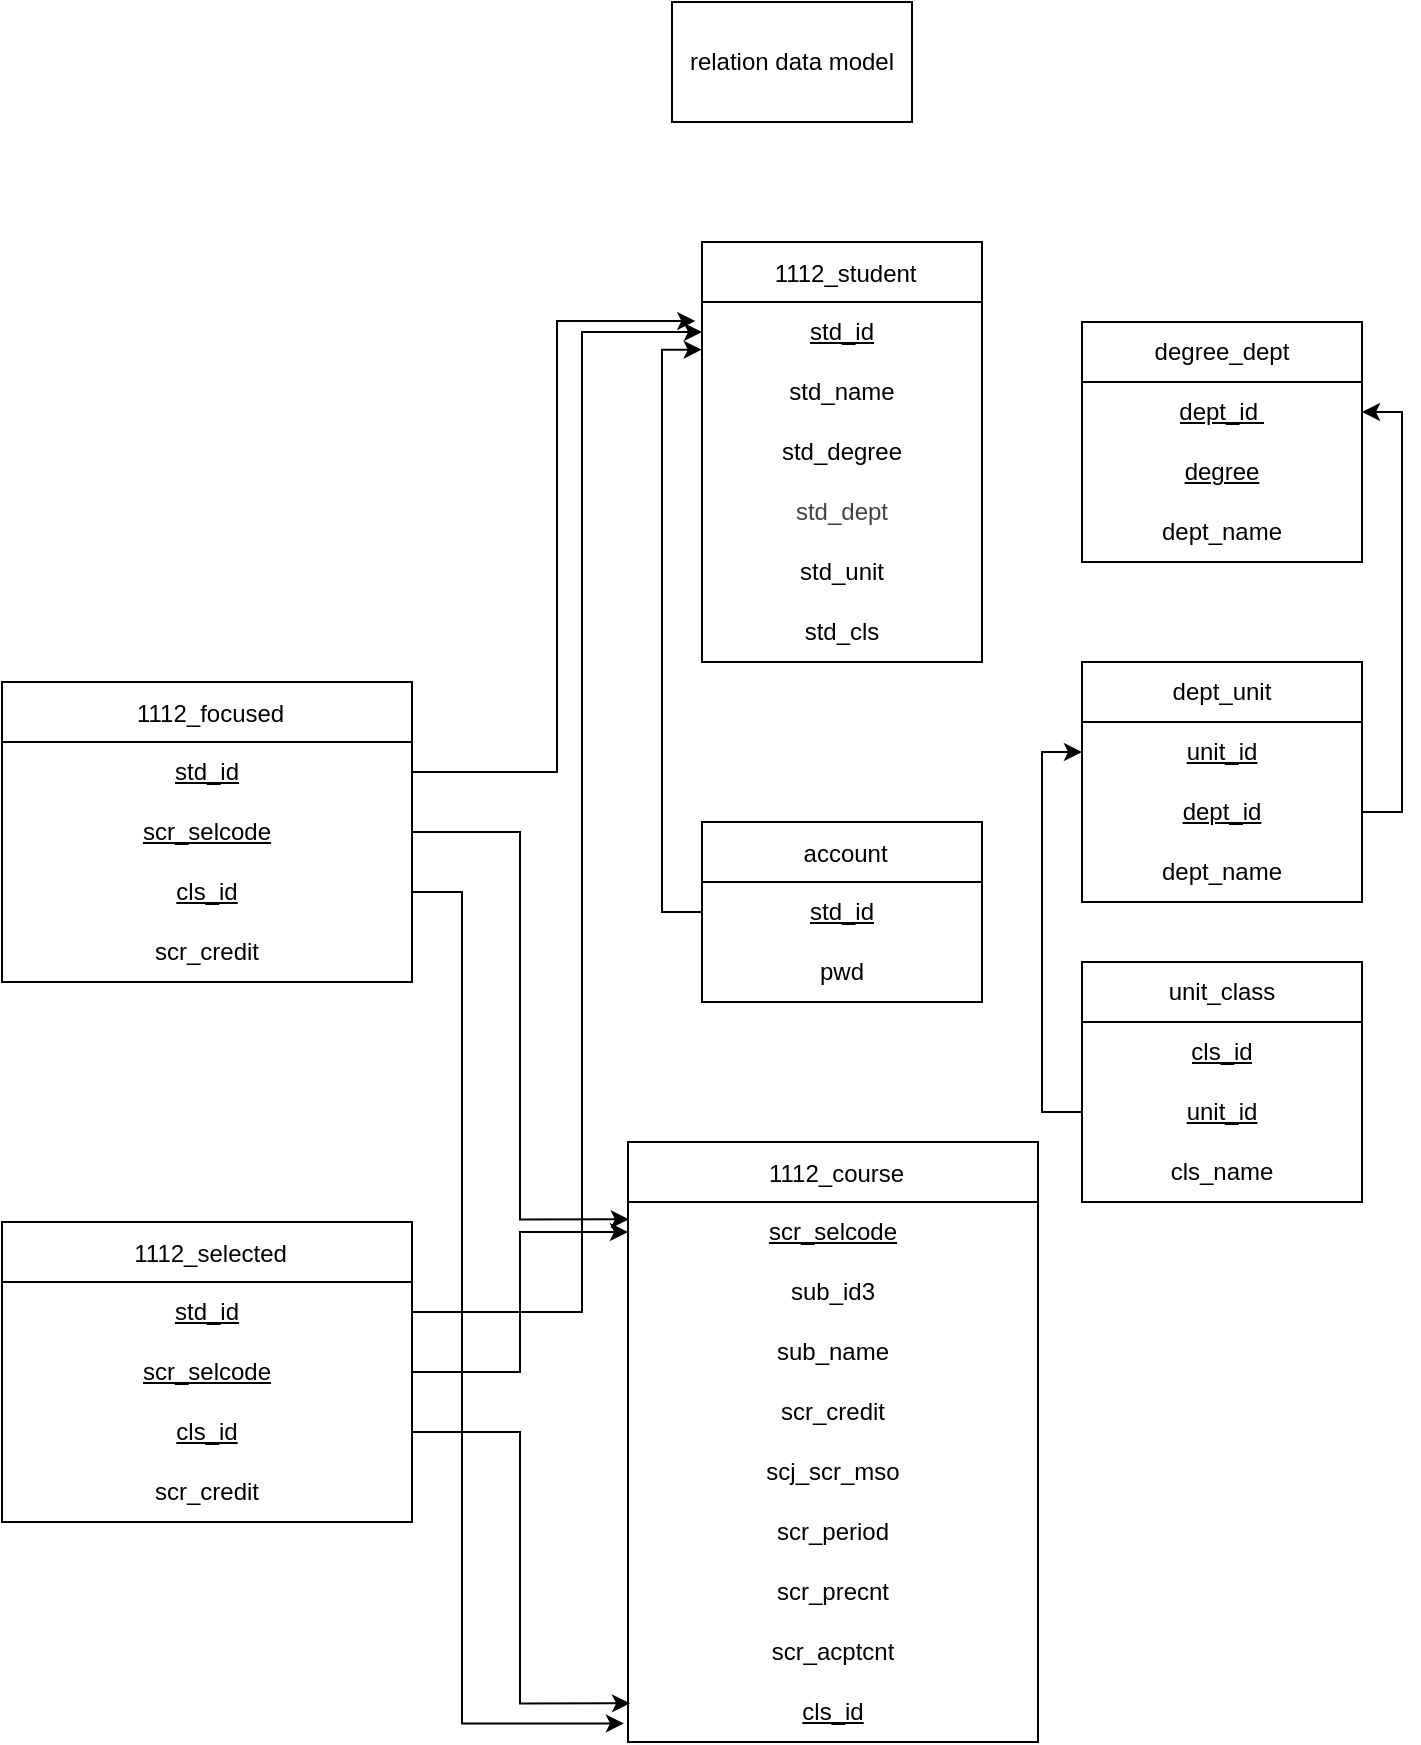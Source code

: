 <mxfile version="21.2.9" type="github">
  <diagram id="R2lEEEUBdFMjLlhIrx00" name="Page-1">
    <mxGraphModel dx="1434" dy="796" grid="1" gridSize="10" guides="1" tooltips="1" connect="1" arrows="1" fold="1" page="1" pageScale="1" pageWidth="850" pageHeight="1100" math="0" shadow="0" extFonts="Permanent Marker^https://fonts.googleapis.com/css?family=Permanent+Marker">
      <root>
        <mxCell id="0" />
        <mxCell id="1" parent="0" />
        <mxCell id="9Po20fLorlNMkVHCjSZu-1" value="relation data model" style="rounded=0;whiteSpace=wrap;html=1;fontFamily=Helvetica;fontSize=12;" parent="1" vertex="1">
          <mxGeometry x="365" y="30" width="120" height="60" as="geometry" />
        </mxCell>
        <mxCell id="DoPBmux0CIwZgxmos5zw-1" value="&lt;a style=&quot;box-sizing: border-box; color: rgb(0, 0, 0); text-decoration-line: none; padding-left: 0.3em; line-height: 1.5em; height: 1.5em; position: relative; z-index: 100; vertical-align: sub; font-size: 12px; text-align: left;&quot; title=&quot;瀏覽&quot; href=&quot;http://localhost/phpmyadmin/index.php?route=/sql&amp;amp;pos=0&amp;amp;db=fcu&amp;amp;table=1112_course&quot; class=&quot;hover_show_full&quot;&gt;1112_course&lt;/a&gt;" style="swimlane;fontStyle=0;childLayout=stackLayout;horizontal=1;startSize=30;horizontalStack=0;resizeParent=1;resizeParentMax=0;resizeLast=0;collapsible=1;marginBottom=0;whiteSpace=wrap;html=1;fontFamily=Helvetica;fontSize=12;" parent="1" vertex="1">
          <mxGeometry x="343" y="600" width="205" height="300" as="geometry" />
        </mxCell>
        <mxCell id="DoPBmux0CIwZgxmos5zw-2" value="scr_selcode" style="text;strokeColor=none;fillColor=none;align=center;verticalAlign=middle;spacingLeft=4;spacingRight=4;overflow=hidden;points=[[0,0.5],[1,0.5]];portConstraint=eastwest;rotatable=0;whiteSpace=wrap;html=1;fontStyle=4;fontFamily=Helvetica;fontSize=12;" parent="DoPBmux0CIwZgxmos5zw-1" vertex="1">
          <mxGeometry y="30" width="205" height="30" as="geometry" />
        </mxCell>
        <mxCell id="DoPBmux0CIwZgxmos5zw-3" value="sub_id3" style="text;strokeColor=none;fillColor=none;align=center;verticalAlign=middle;spacingLeft=4;spacingRight=4;overflow=hidden;points=[[0,0.5],[1,0.5]];portConstraint=eastwest;rotatable=0;whiteSpace=wrap;html=1;fontFamily=Helvetica;fontSize=12;" parent="DoPBmux0CIwZgxmos5zw-1" vertex="1">
          <mxGeometry y="60" width="205" height="30" as="geometry" />
        </mxCell>
        <mxCell id="DoPBmux0CIwZgxmos5zw-4" value="sub_name" style="text;strokeColor=none;fillColor=none;align=center;verticalAlign=middle;spacingLeft=4;spacingRight=4;overflow=hidden;points=[[0,0.5],[1,0.5]];portConstraint=eastwest;rotatable=0;whiteSpace=wrap;html=1;fontFamily=Helvetica;fontSize=12;" parent="DoPBmux0CIwZgxmos5zw-1" vertex="1">
          <mxGeometry y="90" width="205" height="30" as="geometry" />
        </mxCell>
        <mxCell id="DoPBmux0CIwZgxmos5zw-5" value="scr_credit" style="text;strokeColor=none;fillColor=none;align=center;verticalAlign=middle;spacingLeft=4;spacingRight=4;overflow=hidden;points=[[0,0.5],[1,0.5]];portConstraint=eastwest;rotatable=0;whiteSpace=wrap;html=1;fontFamily=Helvetica;fontSize=12;" parent="DoPBmux0CIwZgxmos5zw-1" vertex="1">
          <mxGeometry y="120" width="205" height="30" as="geometry" />
        </mxCell>
        <mxCell id="DoPBmux0CIwZgxmos5zw-6" value="scj_scr_mso" style="text;strokeColor=none;fillColor=none;align=center;verticalAlign=middle;spacingLeft=4;spacingRight=4;overflow=hidden;points=[[0,0.5],[1,0.5]];portConstraint=eastwest;rotatable=0;whiteSpace=wrap;html=1;fontFamily=Helvetica;fontSize=12;" parent="DoPBmux0CIwZgxmos5zw-1" vertex="1">
          <mxGeometry y="150" width="205" height="30" as="geometry" />
        </mxCell>
        <mxCell id="DoPBmux0CIwZgxmos5zw-7" value="&lt;div style=&quot;line-height: 19px; font-size: 12px;&quot;&gt;&lt;font style=&quot;font-size: 12px;&quot;&gt;scr_period&lt;/font&gt;&lt;br style=&quot;font-size: 12px;&quot;&gt;&lt;/div&gt;" style="text;strokeColor=none;fillColor=none;align=center;verticalAlign=middle;spacingLeft=4;spacingRight=4;overflow=hidden;points=[[0,0.5],[1,0.5]];portConstraint=eastwest;rotatable=0;html=1;whiteSpace=wrap;labelBackgroundColor=none;fontColor=default;fontFamily=Helvetica;fontSize=12;" parent="DoPBmux0CIwZgxmos5zw-1" vertex="1">
          <mxGeometry y="180" width="205" height="30" as="geometry" />
        </mxCell>
        <mxCell id="DoPBmux0CIwZgxmos5zw-8" value="&lt;div style=&quot;line-height: 19px; font-size: 12px;&quot;&gt;&lt;font style=&quot;font-size: 12px;&quot;&gt;scr_precnt&lt;/font&gt;&lt;br style=&quot;font-size: 12px;&quot;&gt;&lt;/div&gt;" style="text;strokeColor=none;fillColor=none;align=center;verticalAlign=middle;spacingLeft=4;spacingRight=4;overflow=hidden;points=[[0,0.5],[1,0.5]];portConstraint=eastwest;rotatable=0;html=1;whiteSpace=wrap;labelBackgroundColor=none;fontColor=default;fontFamily=Helvetica;fontSize=12;" parent="DoPBmux0CIwZgxmos5zw-1" vertex="1">
          <mxGeometry y="210" width="205" height="30" as="geometry" />
        </mxCell>
        <mxCell id="DoPBmux0CIwZgxmos5zw-9" value="&lt;div style=&quot;line-height: 19px; font-size: 12px;&quot;&gt;&lt;font style=&quot;font-size: 12px;&quot;&gt;scr_acptcnt&lt;/font&gt;&lt;br style=&quot;font-size: 12px;&quot;&gt;&lt;/div&gt;" style="text;strokeColor=none;fillColor=none;align=center;verticalAlign=middle;spacingLeft=4;spacingRight=4;overflow=hidden;points=[[0,0.5],[1,0.5]];portConstraint=eastwest;rotatable=0;html=1;whiteSpace=wrap;labelBackgroundColor=none;fontColor=default;fontFamily=Helvetica;fontSize=12;" parent="DoPBmux0CIwZgxmos5zw-1" vertex="1">
          <mxGeometry y="240" width="205" height="30" as="geometry" />
        </mxCell>
        <mxCell id="DoPBmux0CIwZgxmos5zw-10" value="&lt;div style=&quot;line-height: 19px; font-size: 12px;&quot;&gt;&lt;font style=&quot;font-size: 12px;&quot;&gt;cls_id&lt;/font&gt;&lt;br style=&quot;font-size: 12px;&quot;&gt;&lt;/div&gt;" style="text;strokeColor=none;fillColor=none;align=center;verticalAlign=middle;spacingLeft=4;spacingRight=4;overflow=hidden;points=[[0,0.5],[1,0.5]];portConstraint=eastwest;rotatable=0;html=1;whiteSpace=wrap;labelBackgroundColor=none;fontColor=default;fontFamily=Helvetica;fontStyle=4;fontSize=12;" parent="DoPBmux0CIwZgxmos5zw-1" vertex="1">
          <mxGeometry y="270" width="205" height="30" as="geometry" />
        </mxCell>
        <mxCell id="DoPBmux0CIwZgxmos5zw-11" value="&lt;a style=&quot;box-sizing: border-box; color: rgb(0, 0, 0); text-decoration-line: none; padding-left: 0.3em; line-height: 1.5em; height: 1.5em; position: relative; z-index: 100; vertical-align: sub; font-size: 12px; text-align: left;&quot; title=&quot;瀏覽&quot; href=&quot;http://localhost/phpmyadmin/index.php?route=/sql&amp;amp;pos=0&amp;amp;db=fcu&amp;amp;table=1112_student&quot; class=&quot;hover_show_full&quot;&gt;1112_student&lt;/a&gt;" style="swimlane;fontStyle=0;childLayout=stackLayout;horizontal=1;startSize=30;horizontalStack=0;resizeParent=1;resizeParentMax=0;resizeLast=0;collapsible=1;marginBottom=0;whiteSpace=wrap;html=1;fontFamily=Helvetica;fontSize=12;" parent="1" vertex="1">
          <mxGeometry x="380" y="150" width="140" height="210" as="geometry" />
        </mxCell>
        <mxCell id="DoPBmux0CIwZgxmos5zw-12" value="std_id" style="text;strokeColor=none;fillColor=none;align=center;verticalAlign=middle;spacingLeft=4;spacingRight=4;overflow=hidden;points=[[0,0.5],[1,0.5]];portConstraint=eastwest;rotatable=0;whiteSpace=wrap;html=1;fontStyle=4;fontFamily=Helvetica;fontSize=12;" parent="DoPBmux0CIwZgxmos5zw-11" vertex="1">
          <mxGeometry y="30" width="140" height="30" as="geometry" />
        </mxCell>
        <mxCell id="DoPBmux0CIwZgxmos5zw-13" value="std_name" style="text;strokeColor=none;fillColor=none;align=center;verticalAlign=middle;spacingLeft=4;spacingRight=4;overflow=hidden;points=[[0,0.5],[1,0.5]];portConstraint=eastwest;rotatable=0;whiteSpace=wrap;html=1;fontFamily=Helvetica;fontSize=12;" parent="DoPBmux0CIwZgxmos5zw-11" vertex="1">
          <mxGeometry y="60" width="140" height="30" as="geometry" />
        </mxCell>
        <mxCell id="DoPBmux0CIwZgxmos5zw-14" value="&lt;div style=&quot;line-height: 19px; font-size: 12px;&quot;&gt;&lt;font style=&quot;font-size: 12px;&quot;&gt;std_degree&lt;/font&gt;&lt;br style=&quot;font-size: 12px;&quot;&gt;&lt;/div&gt;" style="text;strokeColor=none;fillColor=none;align=center;verticalAlign=middle;spacingLeft=4;spacingRight=4;overflow=hidden;points=[[0,0.5],[1,0.5]];portConstraint=eastwest;rotatable=0;whiteSpace=wrap;html=1;labelBackgroundColor=none;fontColor=default;fontFamily=Helvetica;fontSize=12;" parent="DoPBmux0CIwZgxmos5zw-11" vertex="1">
          <mxGeometry y="90" width="140" height="30" as="geometry" />
        </mxCell>
        <mxCell id="DoPBmux0CIwZgxmos5zw-15" value="&lt;div style=&quot;text-align: left; font-size: 12px;&quot;&gt;&lt;font color=&quot;#444444&quot; style=&quot;font-size: 12px;&quot;&gt;&lt;span style=&quot;font-size: 12px; background-color: rgb(255, 255, 255);&quot;&gt;std_dept&lt;/span&gt;&lt;/font&gt;&lt;/div&gt;" style="text;strokeColor=none;fillColor=none;align=center;verticalAlign=middle;spacingLeft=4;spacingRight=4;overflow=hidden;points=[[0,0.5],[1,0.5]];portConstraint=eastwest;rotatable=0;whiteSpace=wrap;html=1;labelBackgroundColor=none;fontColor=default;fontFamily=Helvetica;fontSize=12;" parent="DoPBmux0CIwZgxmos5zw-11" vertex="1">
          <mxGeometry y="120" width="140" height="30" as="geometry" />
        </mxCell>
        <mxCell id="DoPBmux0CIwZgxmos5zw-16" value="&lt;div style=&quot;line-height: 19px; font-size: 12px;&quot;&gt;&lt;font style=&quot;font-size: 12px;&quot;&gt;std_unit&lt;/font&gt;&lt;br style=&quot;font-size: 12px;&quot;&gt;&lt;/div&gt;" style="text;strokeColor=none;fillColor=none;align=center;verticalAlign=middle;spacingLeft=4;spacingRight=4;overflow=hidden;points=[[0,0.5],[1,0.5]];portConstraint=eastwest;rotatable=0;whiteSpace=wrap;html=1;labelBackgroundColor=none;fontColor=default;fontFamily=Helvetica;fontSize=12;" parent="DoPBmux0CIwZgxmos5zw-11" vertex="1">
          <mxGeometry y="150" width="140" height="30" as="geometry" />
        </mxCell>
        <mxCell id="DoPBmux0CIwZgxmos5zw-17" value="&lt;div style=&quot;font-size: 12px; line-height: 19px;&quot;&gt;std_cls&lt;br style=&quot;font-size: 12px;&quot;&gt;&lt;/div&gt;" style="text;strokeColor=none;fillColor=none;align=center;verticalAlign=middle;spacingLeft=4;spacingRight=4;overflow=hidden;points=[[0,0.5],[1,0.5]];portConstraint=eastwest;rotatable=0;whiteSpace=wrap;html=1;labelBackgroundColor=none;fontColor=default;fontFamily=Helvetica;fontSize=12;" parent="DoPBmux0CIwZgxmos5zw-11" vertex="1">
          <mxGeometry y="180" width="140" height="30" as="geometry" />
        </mxCell>
        <mxCell id="LBkN5Mo3SRbAXKBchs6B-1" value="&lt;a style=&quot;box-sizing: border-box; color: rgb(0, 0, 0); text-decoration-line: none; padding-left: 0.3em; line-height: 1.5em; height: 1.5em; position: relative; z-index: 100; vertical-align: sub; font-size: 12px; text-align: left;&quot; title=&quot;瀏覽&quot; href=&quot;http://localhost/phpmyadmin/index.php?route=/sql&amp;amp;pos=0&amp;amp;db=fcu&amp;amp;table=1112_focused&quot; class=&quot;hover_show_full&quot;&gt;1112_focused&lt;/a&gt;" style="swimlane;fontStyle=0;childLayout=stackLayout;horizontal=1;startSize=30;horizontalStack=0;resizeParent=1;resizeParentMax=0;resizeLast=0;collapsible=1;marginBottom=0;whiteSpace=wrap;html=1;fontFamily=Helvetica;fontSize=12;" parent="1" vertex="1">
          <mxGeometry x="30" y="370" width="205" height="150" as="geometry" />
        </mxCell>
        <mxCell id="LBkN5Mo3SRbAXKBchs6B-2" value="std_id" style="text;strokeColor=none;fillColor=none;align=center;verticalAlign=middle;spacingLeft=4;spacingRight=4;overflow=hidden;points=[[0,0.5],[1,0.5]];portConstraint=eastwest;rotatable=0;whiteSpace=wrap;html=1;fontStyle=4;fontFamily=Helvetica;fontSize=12;" parent="LBkN5Mo3SRbAXKBchs6B-1" vertex="1">
          <mxGeometry y="30" width="205" height="30" as="geometry" />
        </mxCell>
        <mxCell id="LBkN5Mo3SRbAXKBchs6B-3" value="scr_selcode" style="text;strokeColor=none;fillColor=none;align=center;verticalAlign=middle;spacingLeft=4;spacingRight=4;overflow=hidden;points=[[0,0.5],[1,0.5]];portConstraint=eastwest;rotatable=0;whiteSpace=wrap;html=1;fontStyle=4;fontFamily=Helvetica;fontSize=12;" parent="LBkN5Mo3SRbAXKBchs6B-1" vertex="1">
          <mxGeometry y="60" width="205" height="30" as="geometry" />
        </mxCell>
        <mxCell id="LBkN5Mo3SRbAXKBchs6B-4" value="cls_id" style="text;strokeColor=none;fillColor=none;align=center;verticalAlign=middle;spacingLeft=4;spacingRight=4;overflow=hidden;points=[[0,0.5],[1,0.5]];portConstraint=eastwest;rotatable=0;whiteSpace=wrap;html=1;fontStyle=4;fontFamily=Helvetica;fontSize=12;" parent="LBkN5Mo3SRbAXKBchs6B-1" vertex="1">
          <mxGeometry y="90" width="205" height="30" as="geometry" />
        </mxCell>
        <mxCell id="LBkN5Mo3SRbAXKBchs6B-5" value="scr_credit" style="text;strokeColor=none;fillColor=none;align=center;verticalAlign=middle;spacingLeft=4;spacingRight=4;overflow=hidden;points=[[0,0.5],[1,0.5]];portConstraint=eastwest;rotatable=0;whiteSpace=wrap;html=1;fontFamily=Helvetica;fontSize=12;" parent="LBkN5Mo3SRbAXKBchs6B-1" vertex="1">
          <mxGeometry y="120" width="205" height="30" as="geometry" />
        </mxCell>
        <mxCell id="LBkN5Mo3SRbAXKBchs6B-11" value="&lt;a style=&quot;box-sizing: border-box; color: rgb(0, 0, 0); text-decoration-line: none; padding-left: 0.3em; line-height: 1.5em; height: 1.5em; position: relative; z-index: 100; vertical-align: sub; font-size: 12px; text-align: left;&quot; title=&quot;瀏覽&quot; href=&quot;http://localhost/phpmyadmin/index.php?route=/sql&amp;amp;pos=0&amp;amp;db=fcu&amp;amp;table=1112_selected&quot; class=&quot;hover_show_full&quot;&gt;1112_selected&lt;/a&gt;" style="swimlane;fontStyle=0;childLayout=stackLayout;horizontal=1;startSize=30;horizontalStack=0;resizeParent=1;resizeParentMax=0;resizeLast=0;collapsible=1;marginBottom=0;whiteSpace=wrap;html=1;fontFamily=Helvetica;fontSize=12;" parent="1" vertex="1">
          <mxGeometry x="30" y="640" width="205" height="150" as="geometry" />
        </mxCell>
        <mxCell id="LBkN5Mo3SRbAXKBchs6B-12" value="std_id" style="text;strokeColor=none;fillColor=none;align=center;verticalAlign=middle;spacingLeft=4;spacingRight=4;overflow=hidden;points=[[0,0.5],[1,0.5]];portConstraint=eastwest;rotatable=0;whiteSpace=wrap;html=1;fontStyle=4;fontFamily=Helvetica;fontSize=12;" parent="LBkN5Mo3SRbAXKBchs6B-11" vertex="1">
          <mxGeometry y="30" width="205" height="30" as="geometry" />
        </mxCell>
        <mxCell id="LBkN5Mo3SRbAXKBchs6B-13" value="scr_selcode" style="text;strokeColor=none;fillColor=none;align=center;verticalAlign=middle;spacingLeft=4;spacingRight=4;overflow=hidden;points=[[0,0.5],[1,0.5]];portConstraint=eastwest;rotatable=0;whiteSpace=wrap;html=1;fontStyle=4;fontFamily=Helvetica;fontSize=12;" parent="LBkN5Mo3SRbAXKBchs6B-11" vertex="1">
          <mxGeometry y="60" width="205" height="30" as="geometry" />
        </mxCell>
        <mxCell id="LBkN5Mo3SRbAXKBchs6B-14" value="cls_id" style="text;strokeColor=none;fillColor=none;align=center;verticalAlign=middle;spacingLeft=4;spacingRight=4;overflow=hidden;points=[[0,0.5],[1,0.5]];portConstraint=eastwest;rotatable=0;whiteSpace=wrap;html=1;fontStyle=4;fontFamily=Helvetica;fontSize=12;" parent="LBkN5Mo3SRbAXKBchs6B-11" vertex="1">
          <mxGeometry y="90" width="205" height="30" as="geometry" />
        </mxCell>
        <mxCell id="LBkN5Mo3SRbAXKBchs6B-15" value="scr_credit" style="text;strokeColor=none;fillColor=none;align=center;verticalAlign=middle;spacingLeft=4;spacingRight=4;overflow=hidden;points=[[0,0.5],[1,0.5]];portConstraint=eastwest;rotatable=0;whiteSpace=wrap;html=1;fontFamily=Helvetica;fontSize=12;" parent="LBkN5Mo3SRbAXKBchs6B-11" vertex="1">
          <mxGeometry y="120" width="205" height="30" as="geometry" />
        </mxCell>
        <mxCell id="LBkN5Mo3SRbAXKBchs6B-16" value="&lt;a style=&quot;box-sizing: border-box; color: rgb(0, 0, 0); text-decoration-line: none; padding-left: 0.3em; line-height: 1.5em; height: 1.5em; position: relative; z-index: 100; vertical-align: sub; font-size: 12px; text-align: left;&quot; title=&quot;瀏覽&quot; href=&quot;http://localhost/phpmyadmin/index.php?route=/sql&amp;amp;pos=0&amp;amp;db=fcu&amp;amp;table=account&quot; class=&quot;hover_show_full&quot;&gt;account&lt;/a&gt;" style="swimlane;fontStyle=0;childLayout=stackLayout;horizontal=1;startSize=30;horizontalStack=0;resizeParent=1;resizeParentMax=0;resizeLast=0;collapsible=1;marginBottom=0;whiteSpace=wrap;html=1;fontFamily=Helvetica;fontSize=12;" parent="1" vertex="1">
          <mxGeometry x="380" y="440" width="140" height="90" as="geometry" />
        </mxCell>
        <mxCell id="LBkN5Mo3SRbAXKBchs6B-17" value="std_id" style="text;strokeColor=none;fillColor=none;align=center;verticalAlign=middle;spacingLeft=4;spacingRight=4;overflow=hidden;points=[[0,0.5],[1,0.5]];portConstraint=eastwest;rotatable=0;whiteSpace=wrap;html=1;fontStyle=4;fontFamily=Helvetica;fontSize=12;" parent="LBkN5Mo3SRbAXKBchs6B-16" vertex="1">
          <mxGeometry y="30" width="140" height="30" as="geometry" />
        </mxCell>
        <mxCell id="LBkN5Mo3SRbAXKBchs6B-18" value="pwd" style="text;strokeColor=none;fillColor=none;align=center;verticalAlign=middle;spacingLeft=4;spacingRight=4;overflow=hidden;points=[[0,0.5],[1,0.5]];portConstraint=eastwest;rotatable=0;whiteSpace=wrap;html=1;fontFamily=Helvetica;fontSize=12;" parent="LBkN5Mo3SRbAXKBchs6B-16" vertex="1">
          <mxGeometry y="60" width="140" height="30" as="geometry" />
        </mxCell>
        <mxCell id="LBkN5Mo3SRbAXKBchs6B-23" value="degree_dept" style="swimlane;fontStyle=0;childLayout=stackLayout;horizontal=1;startSize=30;horizontalStack=0;resizeParent=1;resizeParentMax=0;resizeLast=0;collapsible=1;marginBottom=0;whiteSpace=wrap;html=1;fontFamily=Helvetica;fontSize=12;" parent="1" vertex="1">
          <mxGeometry x="570" y="190" width="140" height="120" as="geometry" />
        </mxCell>
        <mxCell id="LBkN5Mo3SRbAXKBchs6B-25" value="dept_id&amp;nbsp;" style="text;strokeColor=none;fillColor=none;align=center;verticalAlign=middle;spacingLeft=4;spacingRight=4;overflow=hidden;points=[[0,0.5],[1,0.5]];portConstraint=eastwest;rotatable=0;whiteSpace=wrap;html=1;fontStyle=4;fontFamily=Helvetica;fontSize=12;" parent="LBkN5Mo3SRbAXKBchs6B-23" vertex="1">
          <mxGeometry y="30" width="140" height="30" as="geometry" />
        </mxCell>
        <mxCell id="LBkN5Mo3SRbAXKBchs6B-24" value="&lt;u&gt;degree&lt;/u&gt;" style="text;strokeColor=none;fillColor=none;align=center;verticalAlign=middle;spacingLeft=4;spacingRight=4;overflow=hidden;points=[[0,0.5],[1,0.5]];portConstraint=eastwest;rotatable=0;whiteSpace=wrap;html=1;fontStyle=0;fontFamily=Helvetica;fontSize=12;" parent="LBkN5Mo3SRbAXKBchs6B-23" vertex="1">
          <mxGeometry y="60" width="140" height="30" as="geometry" />
        </mxCell>
        <mxCell id="LBkN5Mo3SRbAXKBchs6B-28" value="dept_name" style="text;strokeColor=none;fillColor=none;align=center;verticalAlign=middle;spacingLeft=4;spacingRight=4;overflow=hidden;points=[[0,0.5],[1,0.5]];portConstraint=eastwest;rotatable=0;whiteSpace=wrap;html=1;fontStyle=0;fontFamily=Helvetica;fontSize=12;" parent="LBkN5Mo3SRbAXKBchs6B-23" vertex="1">
          <mxGeometry y="90" width="140" height="30" as="geometry" />
        </mxCell>
        <mxCell id="LBkN5Mo3SRbAXKBchs6B-29" value="dept_unit" style="swimlane;fontStyle=0;childLayout=stackLayout;horizontal=1;startSize=30;horizontalStack=0;resizeParent=1;resizeParentMax=0;resizeLast=0;collapsible=1;marginBottom=0;whiteSpace=wrap;html=1;fontFamily=Helvetica;fontSize=12;" parent="1" vertex="1">
          <mxGeometry x="570" y="360" width="140" height="120" as="geometry" />
        </mxCell>
        <mxCell id="LBkN5Mo3SRbAXKBchs6B-31" value="unit_id" style="text;strokeColor=none;fillColor=none;align=center;verticalAlign=middle;spacingLeft=4;spacingRight=4;overflow=hidden;points=[[0,0.5],[1,0.5]];portConstraint=eastwest;rotatable=0;whiteSpace=wrap;html=1;fontStyle=4;fontFamily=Helvetica;fontSize=12;" parent="LBkN5Mo3SRbAXKBchs6B-29" vertex="1">
          <mxGeometry y="30" width="140" height="30" as="geometry" />
        </mxCell>
        <mxCell id="LBkN5Mo3SRbAXKBchs6B-30" value="dept_id" style="text;strokeColor=none;fillColor=none;align=center;verticalAlign=middle;spacingLeft=4;spacingRight=4;overflow=hidden;points=[[0,0.5],[1,0.5]];portConstraint=eastwest;rotatable=0;whiteSpace=wrap;html=1;fontStyle=4;fontFamily=Helvetica;fontSize=12;" parent="LBkN5Mo3SRbAXKBchs6B-29" vertex="1">
          <mxGeometry y="60" width="140" height="30" as="geometry" />
        </mxCell>
        <mxCell id="LBkN5Mo3SRbAXKBchs6B-32" value="dept_name" style="text;strokeColor=none;fillColor=none;align=center;verticalAlign=middle;spacingLeft=4;spacingRight=4;overflow=hidden;points=[[0,0.5],[1,0.5]];portConstraint=eastwest;rotatable=0;whiteSpace=wrap;html=1;fontStyle=0;fontFamily=Helvetica;fontSize=12;" parent="LBkN5Mo3SRbAXKBchs6B-29" vertex="1">
          <mxGeometry y="90" width="140" height="30" as="geometry" />
        </mxCell>
        <mxCell id="LBkN5Mo3SRbAXKBchs6B-33" value="unit_class" style="swimlane;fontStyle=0;childLayout=stackLayout;horizontal=1;startSize=30;horizontalStack=0;resizeParent=1;resizeParentMax=0;resizeLast=0;collapsible=1;marginBottom=0;whiteSpace=wrap;html=1;fontFamily=Helvetica;fontSize=12;" parent="1" vertex="1">
          <mxGeometry x="570" y="510" width="140" height="120" as="geometry" />
        </mxCell>
        <mxCell id="LBkN5Mo3SRbAXKBchs6B-34" value="cls_id" style="text;strokeColor=none;fillColor=none;align=center;verticalAlign=middle;spacingLeft=4;spacingRight=4;overflow=hidden;points=[[0,0.5],[1,0.5]];portConstraint=eastwest;rotatable=0;whiteSpace=wrap;html=1;fontStyle=4;fontFamily=Helvetica;fontSize=12;" parent="LBkN5Mo3SRbAXKBchs6B-33" vertex="1">
          <mxGeometry y="30" width="140" height="30" as="geometry" />
        </mxCell>
        <mxCell id="LBkN5Mo3SRbAXKBchs6B-35" value="unit_id" style="text;strokeColor=none;fillColor=none;align=center;verticalAlign=middle;spacingLeft=4;spacingRight=4;overflow=hidden;points=[[0,0.5],[1,0.5]];portConstraint=eastwest;rotatable=0;whiteSpace=wrap;html=1;fontStyle=4;fontFamily=Helvetica;fontSize=12;" parent="LBkN5Mo3SRbAXKBchs6B-33" vertex="1">
          <mxGeometry y="60" width="140" height="30" as="geometry" />
        </mxCell>
        <mxCell id="LBkN5Mo3SRbAXKBchs6B-36" value="cls_name" style="text;strokeColor=none;fillColor=none;align=center;verticalAlign=middle;spacingLeft=4;spacingRight=4;overflow=hidden;points=[[0,0.5],[1,0.5]];portConstraint=eastwest;rotatable=0;whiteSpace=wrap;html=1;fontStyle=0;fontFamily=Helvetica;fontSize=12;" parent="LBkN5Mo3SRbAXKBchs6B-33" vertex="1">
          <mxGeometry y="90" width="140" height="30" as="geometry" />
        </mxCell>
        <mxCell id="7PfYpbPt-eKADvpxsrKG-2" style="edgeStyle=orthogonalEdgeStyle;rounded=0;orthogonalLoop=1;jettySize=auto;html=1;exitX=0;exitY=0.5;exitDx=0;exitDy=0;entryX=-0.001;entryY=0.795;entryDx=0;entryDy=0;entryPerimeter=0;" edge="1" parent="1" source="LBkN5Mo3SRbAXKBchs6B-17" target="DoPBmux0CIwZgxmos5zw-12">
          <mxGeometry relative="1" as="geometry" />
        </mxCell>
        <mxCell id="7PfYpbPt-eKADvpxsrKG-8" style="edgeStyle=orthogonalEdgeStyle;rounded=0;orthogonalLoop=1;jettySize=auto;html=1;exitX=1;exitY=0.5;exitDx=0;exitDy=0;entryX=-0.024;entryY=0.317;entryDx=0;entryDy=0;entryPerimeter=0;" edge="1" parent="1" source="LBkN5Mo3SRbAXKBchs6B-2" target="DoPBmux0CIwZgxmos5zw-12">
          <mxGeometry relative="1" as="geometry" />
        </mxCell>
        <mxCell id="7PfYpbPt-eKADvpxsrKG-9" style="edgeStyle=orthogonalEdgeStyle;rounded=0;orthogonalLoop=1;jettySize=auto;html=1;exitX=1;exitY=0.5;exitDx=0;exitDy=0;entryX=0.002;entryY=0.289;entryDx=0;entryDy=0;entryPerimeter=0;" edge="1" parent="1" source="LBkN5Mo3SRbAXKBchs6B-3" target="DoPBmux0CIwZgxmos5zw-2">
          <mxGeometry relative="1" as="geometry" />
        </mxCell>
        <mxCell id="7PfYpbPt-eKADvpxsrKG-13" style="edgeStyle=orthogonalEdgeStyle;rounded=0;orthogonalLoop=1;jettySize=auto;html=1;exitX=1;exitY=0.5;exitDx=0;exitDy=0;entryX=0;entryY=0.5;entryDx=0;entryDy=0;" edge="1" parent="1" source="LBkN5Mo3SRbAXKBchs6B-12" target="DoPBmux0CIwZgxmos5zw-12">
          <mxGeometry relative="1" as="geometry">
            <Array as="points">
              <mxPoint x="320" y="685" />
              <mxPoint x="320" y="195" />
            </Array>
          </mxGeometry>
        </mxCell>
        <mxCell id="7PfYpbPt-eKADvpxsrKG-14" style="edgeStyle=orthogonalEdgeStyle;rounded=0;orthogonalLoop=1;jettySize=auto;html=1;exitX=1;exitY=0.5;exitDx=0;exitDy=0;entryX=0;entryY=0.5;entryDx=0;entryDy=0;" edge="1" parent="1" source="LBkN5Mo3SRbAXKBchs6B-13" target="DoPBmux0CIwZgxmos5zw-2">
          <mxGeometry relative="1" as="geometry" />
        </mxCell>
        <mxCell id="7PfYpbPt-eKADvpxsrKG-15" style="edgeStyle=orthogonalEdgeStyle;rounded=0;orthogonalLoop=1;jettySize=auto;html=1;exitX=1;exitY=0.5;exitDx=0;exitDy=0;entryX=0.005;entryY=0.356;entryDx=0;entryDy=0;entryPerimeter=0;" edge="1" parent="1" source="LBkN5Mo3SRbAXKBchs6B-14" target="DoPBmux0CIwZgxmos5zw-10">
          <mxGeometry relative="1" as="geometry" />
        </mxCell>
        <mxCell id="7PfYpbPt-eKADvpxsrKG-16" style="edgeStyle=orthogonalEdgeStyle;rounded=0;orthogonalLoop=1;jettySize=auto;html=1;exitX=1;exitY=0.5;exitDx=0;exitDy=0;entryX=-0.01;entryY=0.69;entryDx=0;entryDy=0;entryPerimeter=0;" edge="1" parent="1" source="LBkN5Mo3SRbAXKBchs6B-4" target="DoPBmux0CIwZgxmos5zw-10">
          <mxGeometry relative="1" as="geometry">
            <Array as="points">
              <mxPoint x="260" y="475" />
              <mxPoint x="260" y="891" />
            </Array>
          </mxGeometry>
        </mxCell>
        <mxCell id="7PfYpbPt-eKADvpxsrKG-17" style="edgeStyle=orthogonalEdgeStyle;rounded=0;orthogonalLoop=1;jettySize=auto;html=1;entryX=0;entryY=0.5;entryDx=0;entryDy=0;" edge="1" parent="1" source="LBkN5Mo3SRbAXKBchs6B-35" target="LBkN5Mo3SRbAXKBchs6B-31">
          <mxGeometry relative="1" as="geometry" />
        </mxCell>
        <mxCell id="7PfYpbPt-eKADvpxsrKG-18" style="edgeStyle=orthogonalEdgeStyle;rounded=0;orthogonalLoop=1;jettySize=auto;html=1;exitX=1;exitY=0.5;exitDx=0;exitDy=0;entryX=1;entryY=0.5;entryDx=0;entryDy=0;" edge="1" parent="1" source="LBkN5Mo3SRbAXKBchs6B-30" target="LBkN5Mo3SRbAXKBchs6B-25">
          <mxGeometry relative="1" as="geometry" />
        </mxCell>
      </root>
    </mxGraphModel>
  </diagram>
</mxfile>
